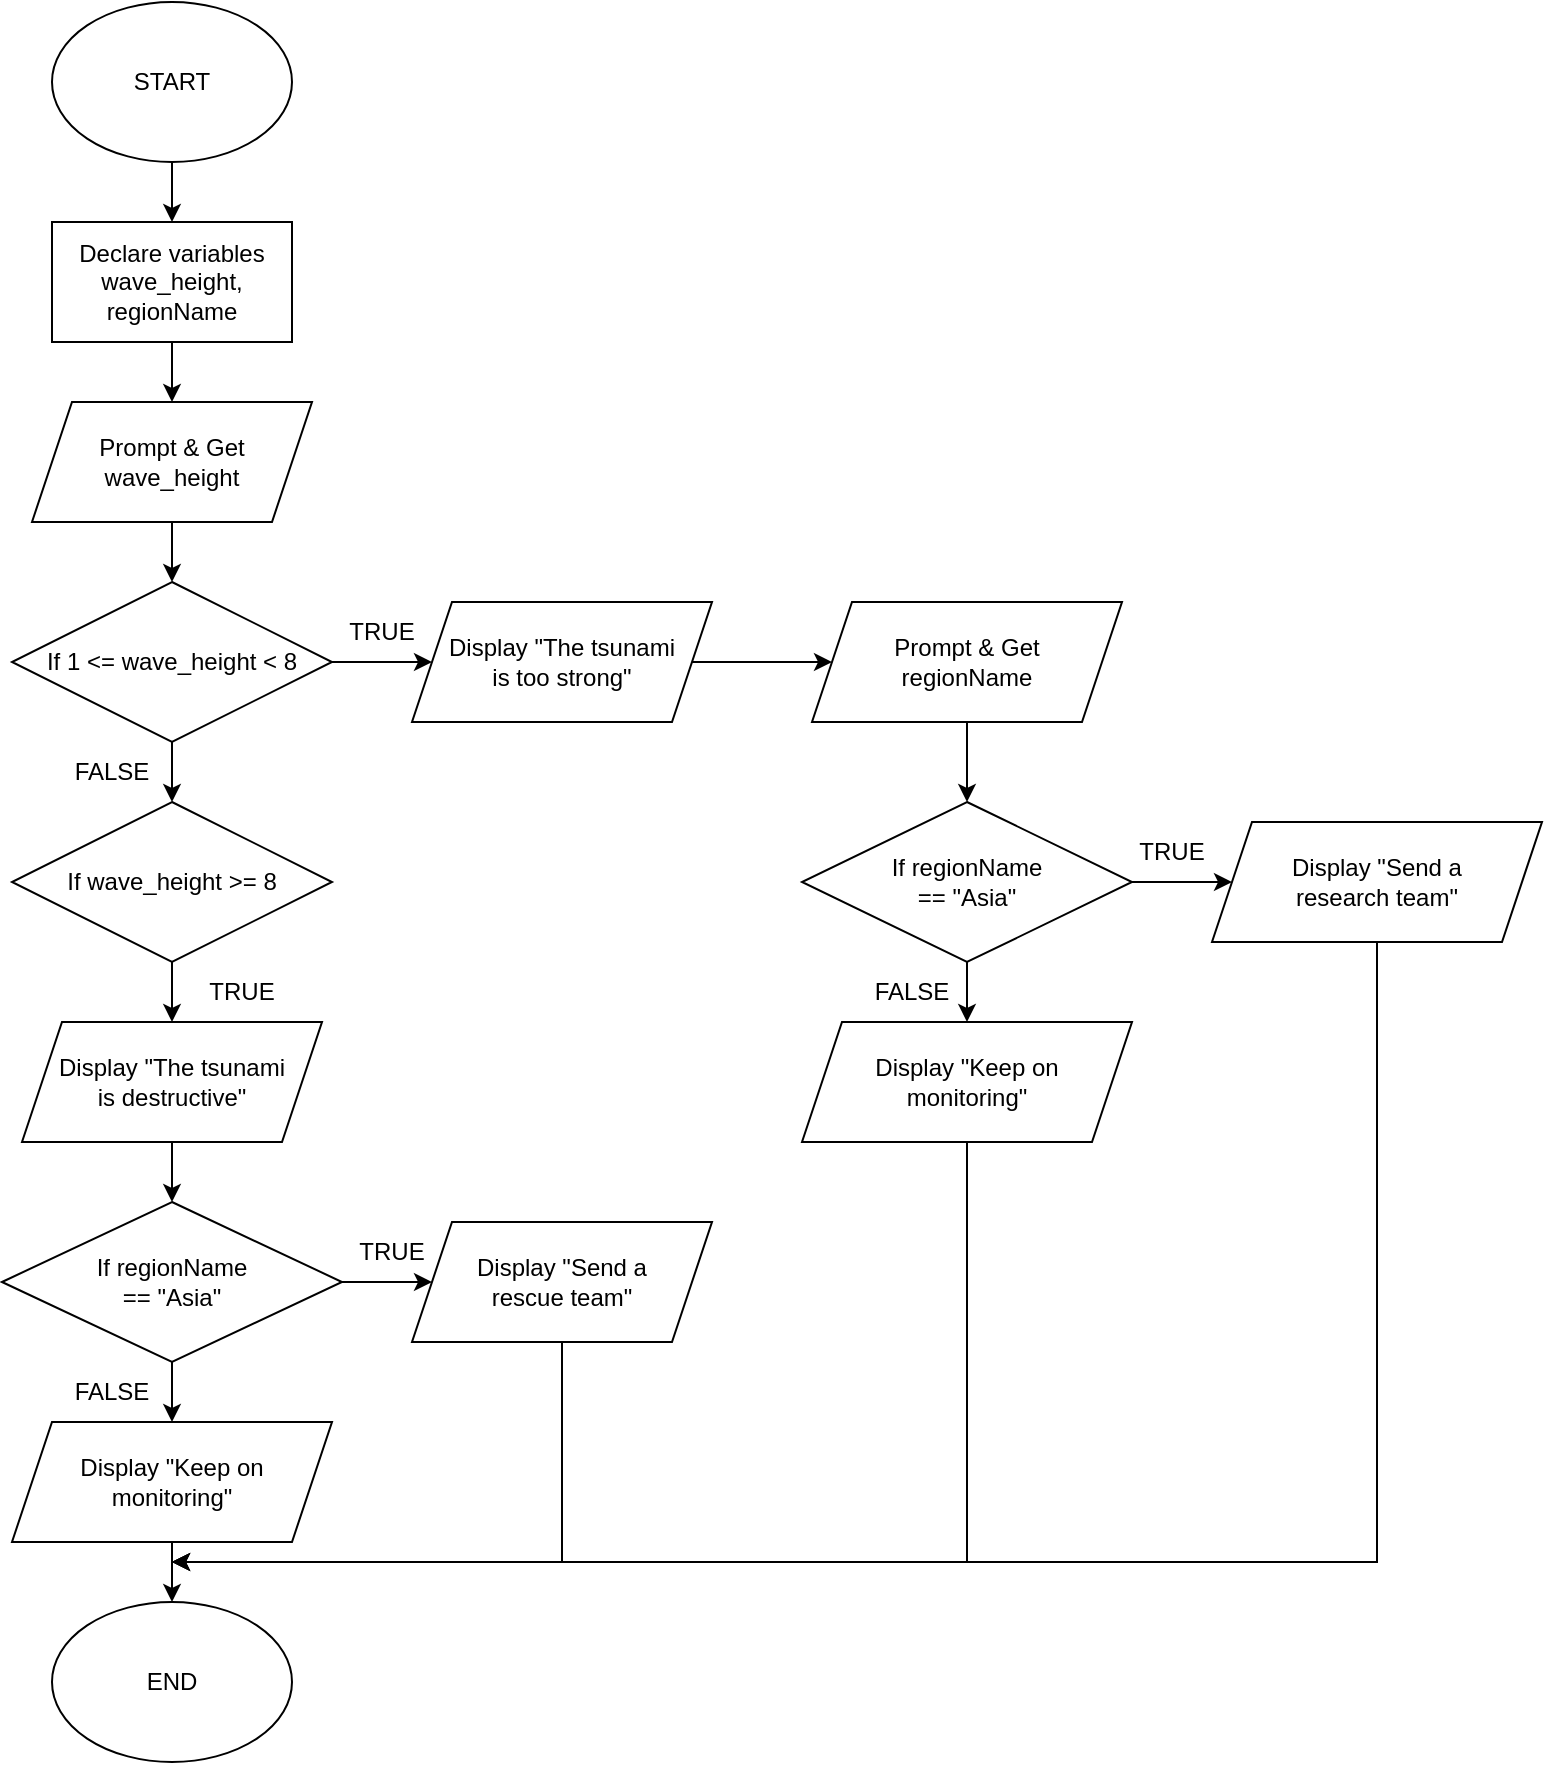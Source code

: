 <mxfile version="22.0.0" type="device">
  <diagram name="Page-1" id="DWDA3OF1uHLkDTjFxSm5">
    <mxGraphModel dx="1720" dy="765" grid="1" gridSize="10" guides="1" tooltips="1" connect="1" arrows="1" fold="1" page="1" pageScale="1" pageWidth="850" pageHeight="1100" math="0" shadow="0">
      <root>
        <mxCell id="0" />
        <mxCell id="1" parent="0" />
        <mxCell id="UKWXzYe5lHQRTnX52kkN-36" value="" style="edgeStyle=orthogonalEdgeStyle;rounded=0;orthogonalLoop=1;jettySize=auto;html=1;" edge="1" parent="1" source="UKWXzYe5lHQRTnX52kkN-34" target="UKWXzYe5lHQRTnX52kkN-35">
          <mxGeometry relative="1" as="geometry" />
        </mxCell>
        <mxCell id="UKWXzYe5lHQRTnX52kkN-34" value="START" style="ellipse;whiteSpace=wrap;html=1;" vertex="1" parent="1">
          <mxGeometry x="330" y="90" width="120" height="80" as="geometry" />
        </mxCell>
        <mxCell id="UKWXzYe5lHQRTnX52kkN-38" value="" style="edgeStyle=orthogonalEdgeStyle;rounded=0;orthogonalLoop=1;jettySize=auto;html=1;" edge="1" parent="1" source="UKWXzYe5lHQRTnX52kkN-35" target="UKWXzYe5lHQRTnX52kkN-37">
          <mxGeometry relative="1" as="geometry" />
        </mxCell>
        <mxCell id="UKWXzYe5lHQRTnX52kkN-35" value="Declare variables wave_height, regionName" style="whiteSpace=wrap;html=1;" vertex="1" parent="1">
          <mxGeometry x="330" y="200" width="120" height="60" as="geometry" />
        </mxCell>
        <mxCell id="UKWXzYe5lHQRTnX52kkN-40" value="" style="edgeStyle=orthogonalEdgeStyle;rounded=0;orthogonalLoop=1;jettySize=auto;html=1;" edge="1" parent="1" source="UKWXzYe5lHQRTnX52kkN-37" target="UKWXzYe5lHQRTnX52kkN-39">
          <mxGeometry relative="1" as="geometry" />
        </mxCell>
        <mxCell id="UKWXzYe5lHQRTnX52kkN-37" value="Prompt &amp;amp; Get wave_height" style="shape=parallelogram;perimeter=parallelogramPerimeter;whiteSpace=wrap;html=1;fixedSize=1;" vertex="1" parent="1">
          <mxGeometry x="320" y="290" width="140" height="60" as="geometry" />
        </mxCell>
        <mxCell id="UKWXzYe5lHQRTnX52kkN-42" value="" style="edgeStyle=orthogonalEdgeStyle;rounded=0;orthogonalLoop=1;jettySize=auto;html=1;" edge="1" parent="1" source="UKWXzYe5lHQRTnX52kkN-39" target="UKWXzYe5lHQRTnX52kkN-41">
          <mxGeometry relative="1" as="geometry" />
        </mxCell>
        <mxCell id="UKWXzYe5lHQRTnX52kkN-54" value="" style="edgeStyle=orthogonalEdgeStyle;rounded=0;orthogonalLoop=1;jettySize=auto;html=1;" edge="1" parent="1" source="UKWXzYe5lHQRTnX52kkN-39" target="UKWXzYe5lHQRTnX52kkN-53">
          <mxGeometry relative="1" as="geometry" />
        </mxCell>
        <mxCell id="UKWXzYe5lHQRTnX52kkN-39" value="If 1 &amp;lt;= wave_height &amp;lt; 8" style="rhombus;whiteSpace=wrap;html=1;" vertex="1" parent="1">
          <mxGeometry x="310" y="380" width="160" height="80" as="geometry" />
        </mxCell>
        <mxCell id="UKWXzYe5lHQRTnX52kkN-44" value="" style="edgeStyle=orthogonalEdgeStyle;rounded=0;orthogonalLoop=1;jettySize=auto;html=1;" edge="1" parent="1" source="UKWXzYe5lHQRTnX52kkN-41" target="UKWXzYe5lHQRTnX52kkN-43">
          <mxGeometry relative="1" as="geometry" />
        </mxCell>
        <mxCell id="UKWXzYe5lHQRTnX52kkN-41" value="Display &quot;The tsunami&lt;br&gt;is too strong&quot;" style="shape=parallelogram;perimeter=parallelogramPerimeter;whiteSpace=wrap;html=1;fixedSize=1;" vertex="1" parent="1">
          <mxGeometry x="510" y="390" width="150" height="60" as="geometry" />
        </mxCell>
        <mxCell id="UKWXzYe5lHQRTnX52kkN-46" value="" style="edgeStyle=orthogonalEdgeStyle;rounded=0;orthogonalLoop=1;jettySize=auto;html=1;" edge="1" parent="1" source="UKWXzYe5lHQRTnX52kkN-43" target="UKWXzYe5lHQRTnX52kkN-45">
          <mxGeometry relative="1" as="geometry" />
        </mxCell>
        <mxCell id="UKWXzYe5lHQRTnX52kkN-43" value="Prompt &amp;amp; Get&lt;br&gt;regionName" style="shape=parallelogram;perimeter=parallelogramPerimeter;whiteSpace=wrap;html=1;fixedSize=1;" vertex="1" parent="1">
          <mxGeometry x="710" y="390" width="155" height="60" as="geometry" />
        </mxCell>
        <mxCell id="UKWXzYe5lHQRTnX52kkN-50" value="" style="edgeStyle=orthogonalEdgeStyle;rounded=0;orthogonalLoop=1;jettySize=auto;html=1;" edge="1" parent="1" source="UKWXzYe5lHQRTnX52kkN-45" target="UKWXzYe5lHQRTnX52kkN-48">
          <mxGeometry relative="1" as="geometry" />
        </mxCell>
        <mxCell id="UKWXzYe5lHQRTnX52kkN-52" value="" style="edgeStyle=orthogonalEdgeStyle;rounded=0;orthogonalLoop=1;jettySize=auto;html=1;" edge="1" parent="1" source="UKWXzYe5lHQRTnX52kkN-45" target="UKWXzYe5lHQRTnX52kkN-51">
          <mxGeometry relative="1" as="geometry" />
        </mxCell>
        <mxCell id="UKWXzYe5lHQRTnX52kkN-45" value="If regionName&lt;br&gt;== &quot;Asia&quot;" style="rhombus;whiteSpace=wrap;html=1;" vertex="1" parent="1">
          <mxGeometry x="705" y="490" width="165" height="80" as="geometry" />
        </mxCell>
        <mxCell id="UKWXzYe5lHQRTnX52kkN-68" style="edgeStyle=orthogonalEdgeStyle;rounded=0;orthogonalLoop=1;jettySize=auto;html=1;exitX=0.5;exitY=1;exitDx=0;exitDy=0;" edge="1" parent="1" source="UKWXzYe5lHQRTnX52kkN-48">
          <mxGeometry relative="1" as="geometry">
            <mxPoint x="390" y="870" as="targetPoint" />
            <Array as="points">
              <mxPoint x="993" y="870" />
            </Array>
          </mxGeometry>
        </mxCell>
        <mxCell id="UKWXzYe5lHQRTnX52kkN-48" value="Display &quot;Send a&lt;br&gt;research team&quot;" style="shape=parallelogram;perimeter=parallelogramPerimeter;whiteSpace=wrap;html=1;fixedSize=1;" vertex="1" parent="1">
          <mxGeometry x="910" y="500" width="165" height="60" as="geometry" />
        </mxCell>
        <mxCell id="UKWXzYe5lHQRTnX52kkN-67" style="edgeStyle=orthogonalEdgeStyle;rounded=0;orthogonalLoop=1;jettySize=auto;html=1;exitX=0.5;exitY=1;exitDx=0;exitDy=0;" edge="1" parent="1" source="UKWXzYe5lHQRTnX52kkN-51">
          <mxGeometry relative="1" as="geometry">
            <mxPoint x="390" y="870" as="targetPoint" />
            <Array as="points">
              <mxPoint x="787" y="870" />
            </Array>
          </mxGeometry>
        </mxCell>
        <mxCell id="UKWXzYe5lHQRTnX52kkN-51" value="Display &quot;Keep on&lt;br&gt;monitoring&quot;" style="shape=parallelogram;perimeter=parallelogramPerimeter;whiteSpace=wrap;html=1;fixedSize=1;" vertex="1" parent="1">
          <mxGeometry x="705" y="600" width="165" height="60" as="geometry" />
        </mxCell>
        <mxCell id="UKWXzYe5lHQRTnX52kkN-56" value="" style="edgeStyle=orthogonalEdgeStyle;rounded=0;orthogonalLoop=1;jettySize=auto;html=1;" edge="1" parent="1" source="UKWXzYe5lHQRTnX52kkN-53" target="UKWXzYe5lHQRTnX52kkN-55">
          <mxGeometry relative="1" as="geometry" />
        </mxCell>
        <mxCell id="UKWXzYe5lHQRTnX52kkN-53" value="If wave_height &amp;gt;= 8" style="rhombus;whiteSpace=wrap;html=1;" vertex="1" parent="1">
          <mxGeometry x="310" y="490" width="160" height="80" as="geometry" />
        </mxCell>
        <mxCell id="UKWXzYe5lHQRTnX52kkN-58" value="" style="edgeStyle=orthogonalEdgeStyle;rounded=0;orthogonalLoop=1;jettySize=auto;html=1;" edge="1" parent="1" source="UKWXzYe5lHQRTnX52kkN-55" target="UKWXzYe5lHQRTnX52kkN-57">
          <mxGeometry relative="1" as="geometry" />
        </mxCell>
        <mxCell id="UKWXzYe5lHQRTnX52kkN-55" value="Display &quot;The tsunami&lt;br&gt;is destructive&quot;" style="shape=parallelogram;perimeter=parallelogramPerimeter;whiteSpace=wrap;html=1;fixedSize=1;" vertex="1" parent="1">
          <mxGeometry x="315" y="600" width="150" height="60" as="geometry" />
        </mxCell>
        <mxCell id="UKWXzYe5lHQRTnX52kkN-60" value="" style="edgeStyle=orthogonalEdgeStyle;rounded=0;orthogonalLoop=1;jettySize=auto;html=1;" edge="1" parent="1" source="UKWXzYe5lHQRTnX52kkN-57" target="UKWXzYe5lHQRTnX52kkN-59">
          <mxGeometry relative="1" as="geometry" />
        </mxCell>
        <mxCell id="UKWXzYe5lHQRTnX52kkN-62" value="" style="edgeStyle=orthogonalEdgeStyle;rounded=0;orthogonalLoop=1;jettySize=auto;html=1;" edge="1" parent="1" source="UKWXzYe5lHQRTnX52kkN-57" target="UKWXzYe5lHQRTnX52kkN-61">
          <mxGeometry relative="1" as="geometry" />
        </mxCell>
        <mxCell id="UKWXzYe5lHQRTnX52kkN-57" value="If regionName&lt;br&gt;== &quot;Asia&quot;" style="rhombus;whiteSpace=wrap;html=1;" vertex="1" parent="1">
          <mxGeometry x="305" y="690" width="170" height="80" as="geometry" />
        </mxCell>
        <mxCell id="UKWXzYe5lHQRTnX52kkN-66" style="edgeStyle=orthogonalEdgeStyle;rounded=0;orthogonalLoop=1;jettySize=auto;html=1;exitX=0.5;exitY=1;exitDx=0;exitDy=0;" edge="1" parent="1" source="UKWXzYe5lHQRTnX52kkN-59">
          <mxGeometry relative="1" as="geometry">
            <mxPoint x="390" y="870" as="targetPoint" />
            <Array as="points">
              <mxPoint x="585" y="870" />
            </Array>
          </mxGeometry>
        </mxCell>
        <mxCell id="UKWXzYe5lHQRTnX52kkN-59" value="Display &quot;Send a&lt;br&gt;rescue team&quot;" style="shape=parallelogram;perimeter=parallelogramPerimeter;whiteSpace=wrap;html=1;fixedSize=1;" vertex="1" parent="1">
          <mxGeometry x="510" y="700" width="150" height="60" as="geometry" />
        </mxCell>
        <mxCell id="UKWXzYe5lHQRTnX52kkN-64" value="" style="edgeStyle=orthogonalEdgeStyle;rounded=0;orthogonalLoop=1;jettySize=auto;html=1;entryX=0.5;entryY=0;entryDx=0;entryDy=0;" edge="1" parent="1" source="UKWXzYe5lHQRTnX52kkN-61" target="UKWXzYe5lHQRTnX52kkN-65">
          <mxGeometry relative="1" as="geometry">
            <mxPoint x="390" y="930" as="targetPoint" />
          </mxGeometry>
        </mxCell>
        <mxCell id="UKWXzYe5lHQRTnX52kkN-61" value="Display &quot;Keep on&lt;br&gt;monitoring&quot;" style="shape=parallelogram;perimeter=parallelogramPerimeter;whiteSpace=wrap;html=1;fixedSize=1;" vertex="1" parent="1">
          <mxGeometry x="310" y="800" width="160" height="60" as="geometry" />
        </mxCell>
        <mxCell id="UKWXzYe5lHQRTnX52kkN-65" value="END" style="ellipse;whiteSpace=wrap;html=1;" vertex="1" parent="1">
          <mxGeometry x="330" y="890" width="120" height="80" as="geometry" />
        </mxCell>
        <mxCell id="UKWXzYe5lHQRTnX52kkN-69" value="TRUE" style="text;html=1;strokeColor=none;fillColor=none;align=center;verticalAlign=middle;whiteSpace=wrap;rounded=0;" vertex="1" parent="1">
          <mxGeometry x="465" y="390" width="60" height="30" as="geometry" />
        </mxCell>
        <mxCell id="UKWXzYe5lHQRTnX52kkN-70" value="TRUE" style="text;html=1;strokeColor=none;fillColor=none;align=center;verticalAlign=middle;whiteSpace=wrap;rounded=0;" vertex="1" parent="1">
          <mxGeometry x="860" y="500" width="60" height="30" as="geometry" />
        </mxCell>
        <mxCell id="UKWXzYe5lHQRTnX52kkN-71" value="TRUE" style="text;html=1;strokeColor=none;fillColor=none;align=center;verticalAlign=middle;whiteSpace=wrap;rounded=0;" vertex="1" parent="1">
          <mxGeometry x="470" y="700" width="60" height="30" as="geometry" />
        </mxCell>
        <mxCell id="UKWXzYe5lHQRTnX52kkN-72" value="FALSE" style="text;html=1;strokeColor=none;fillColor=none;align=center;verticalAlign=middle;whiteSpace=wrap;rounded=0;" vertex="1" parent="1">
          <mxGeometry x="330" y="460" width="60" height="30" as="geometry" />
        </mxCell>
        <mxCell id="UKWXzYe5lHQRTnX52kkN-73" value="FALSE" style="text;html=1;strokeColor=none;fillColor=none;align=center;verticalAlign=middle;whiteSpace=wrap;rounded=0;" vertex="1" parent="1">
          <mxGeometry x="730" y="570" width="60" height="30" as="geometry" />
        </mxCell>
        <mxCell id="UKWXzYe5lHQRTnX52kkN-74" value="FALSE" style="text;html=1;strokeColor=none;fillColor=none;align=center;verticalAlign=middle;whiteSpace=wrap;rounded=0;" vertex="1" parent="1">
          <mxGeometry x="330" y="770" width="60" height="30" as="geometry" />
        </mxCell>
        <mxCell id="UKWXzYe5lHQRTnX52kkN-75" value="TRUE" style="text;html=1;strokeColor=none;fillColor=none;align=center;verticalAlign=middle;whiteSpace=wrap;rounded=0;" vertex="1" parent="1">
          <mxGeometry x="395" y="570" width="60" height="30" as="geometry" />
        </mxCell>
      </root>
    </mxGraphModel>
  </diagram>
</mxfile>
